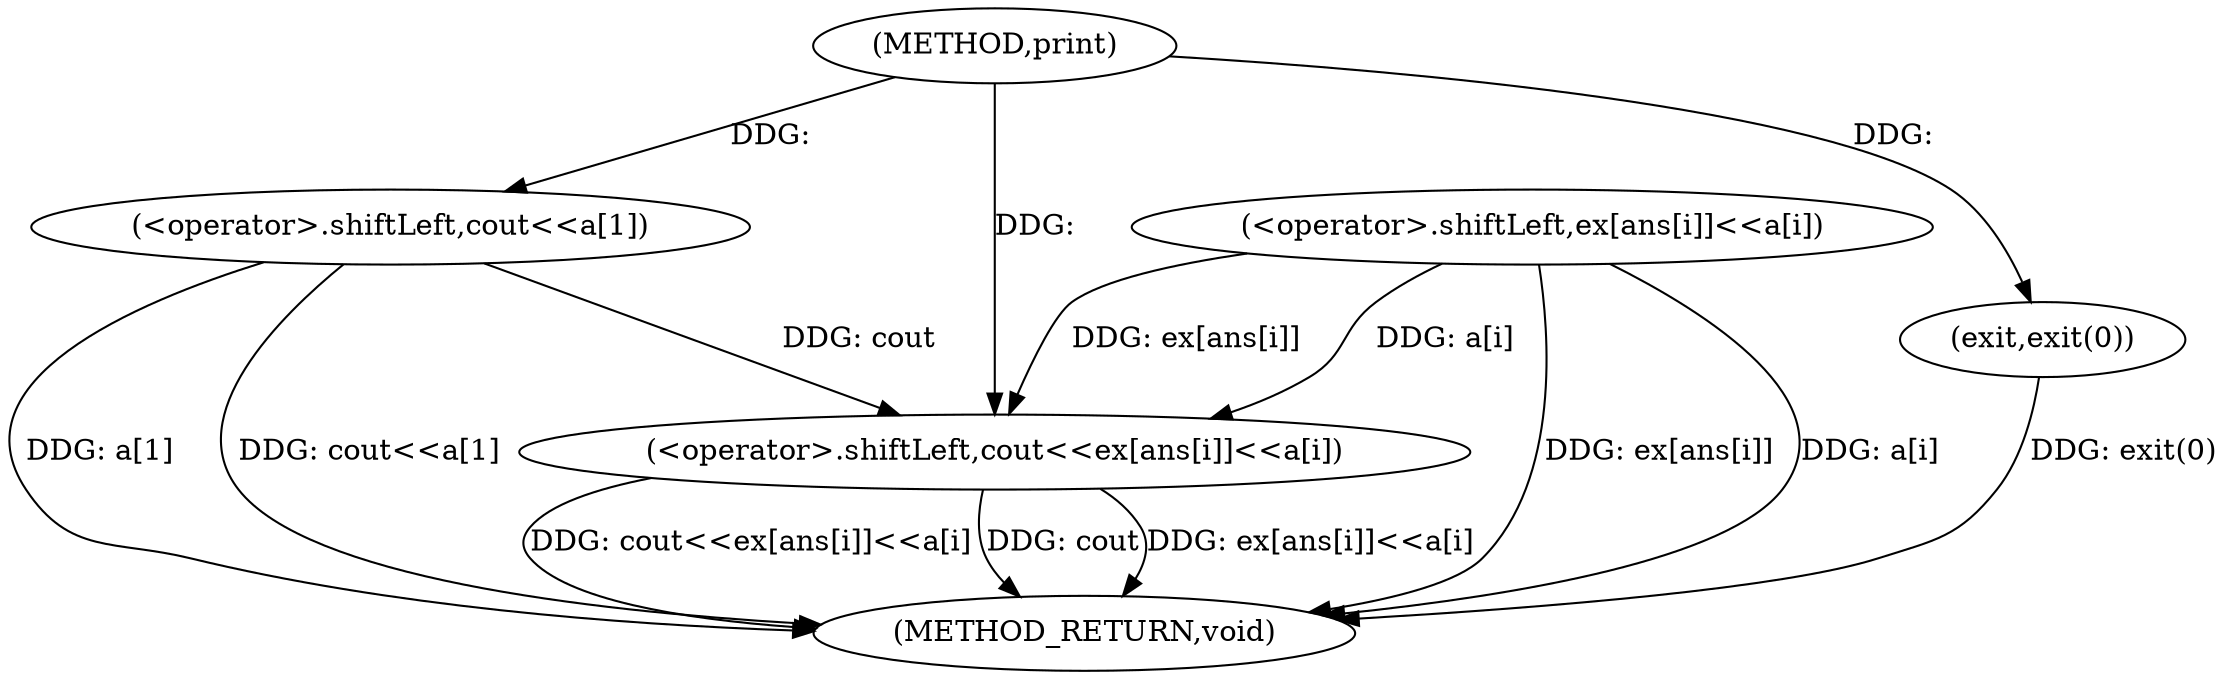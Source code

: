 digraph "print" {  
"1000101" [label = "(METHOD,print)" ]
"1000121" [label = "(METHOD_RETURN,void)" ]
"1000103" [label = "(<operator>.shiftLeft,cout<<a[1])" ]
"1000108" [label = "(<operator>.shiftLeft,cout<<ex[ans[i]]<<a[i])" ]
"1000119" [label = "(exit,exit(0))" ]
"1000110" [label = "(<operator>.shiftLeft,ex[ans[i]]<<a[i])" ]
  "1000103" -> "1000121"  [ label = "DDG: a[1]"] 
  "1000103" -> "1000121"  [ label = "DDG: cout<<a[1]"] 
  "1000108" -> "1000121"  [ label = "DDG: cout"] 
  "1000110" -> "1000121"  [ label = "DDG: ex[ans[i]]"] 
  "1000110" -> "1000121"  [ label = "DDG: a[i]"] 
  "1000108" -> "1000121"  [ label = "DDG: ex[ans[i]]<<a[i]"] 
  "1000108" -> "1000121"  [ label = "DDG: cout<<ex[ans[i]]<<a[i]"] 
  "1000119" -> "1000121"  [ label = "DDG: exit(0)"] 
  "1000101" -> "1000103"  [ label = "DDG: "] 
  "1000103" -> "1000108"  [ label = "DDG: cout"] 
  "1000101" -> "1000108"  [ label = "DDG: "] 
  "1000110" -> "1000108"  [ label = "DDG: a[i]"] 
  "1000110" -> "1000108"  [ label = "DDG: ex[ans[i]]"] 
  "1000101" -> "1000119"  [ label = "DDG: "] 
}
